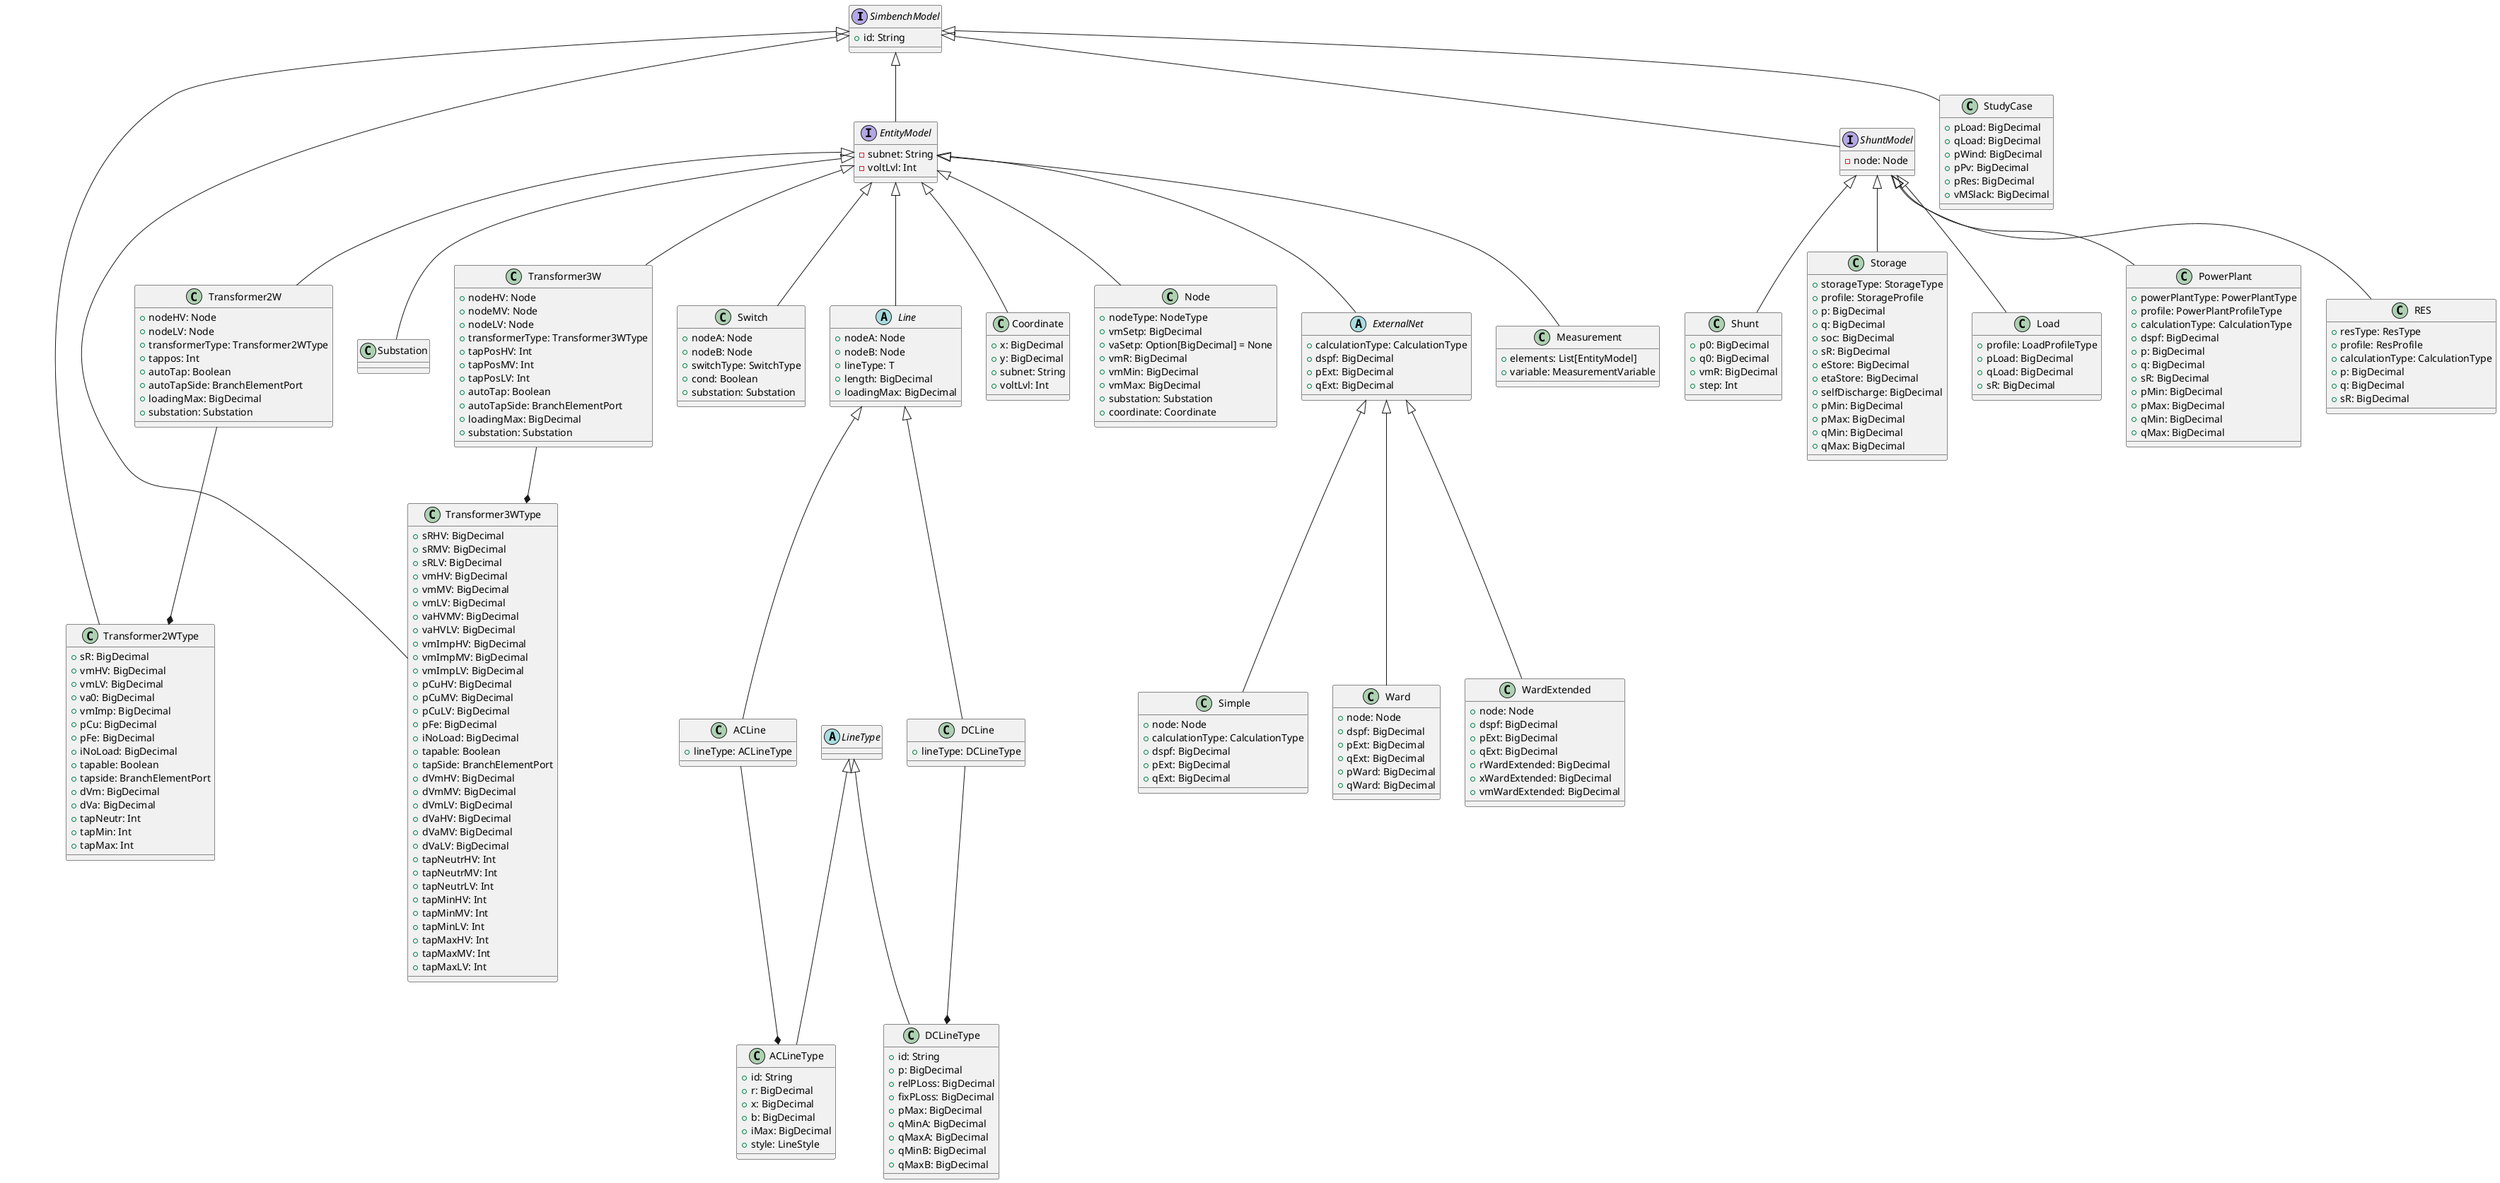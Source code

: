 @startuml

Interface SimbenchModel {
    + id: String
}

Interface EntityModel {
    - subnet: String
    - voltLvl: Int
}
SimbenchModel <|-- EntityModel

Class Coordinate {
    + x: BigDecimal
    + y: BigDecimal
    + subnet: String
    + voltLvl: Int
}
EntityModel <|-- Coordinate

Class Node {
    + nodeType: NodeType
    + vmSetp: BigDecimal
    + vaSetp: Option[BigDecimal] = None
    + vmR: BigDecimal
    + vmMin: BigDecimal
    + vmMax: BigDecimal
    + substation: Substation
    + coordinate: Coordinate
}
EntityModel <|-- Node

Abstract Class ExternalNet{
  + calculationType: CalculationType
  + dspf: BigDecimal
  + pExt: BigDecimal
  + qExt: BigDecimal
}
EntityModel <|-- ExternalNet

Class Simple{
    + node: Node
    + calculationType: CalculationType
    + dspf: BigDecimal
    + pExt: BigDecimal
    + qExt: BigDecimal
}
ExternalNet <|-- Simple

Class Ward {
    + node: Node
    + dspf: BigDecimal
    + pExt: BigDecimal
    + qExt: BigDecimal
    + pWard: BigDecimal
    + qWard: BigDecimal
}
ExternalNet <|-- Ward

Class WardExtended {
    + node: Node
    + dspf: BigDecimal
    + pExt: BigDecimal
    + qExt: BigDecimal
    + rWardExtended: BigDecimal
    + xWardExtended: BigDecimal
    + vmWardExtended: BigDecimal
}
ExternalNet <|-- WardExtended

Abstract Class Line {
  + nodeA: Node
  + nodeB: Node
  + lineType: T
  + length: BigDecimal
  + loadingMax: BigDecimal
}
EntityModel <|-- Line

Class ACLine {
    + lineType: ACLineType
}
Line <|-- ACLine

Class DCLine {
    + lineType: DCLineType
}
Line <|-- DCLine

Class Measurement {
    + elements: List[EntityModel]
    + variable: MeasurementVariable
}
EntityModel <|-- Measurement

Class Substation {
}
EntityModel <|-- Substation

Class Switch {
    + nodeA: Node
    + nodeB: Node
    + switchType: SwitchType
    + cond: Boolean
    + substation: Substation
}
EntityModel <|-- Switch

Class Transformer2W {
    + nodeHV: Node
    + nodeLV: Node
    + transformerType: Transformer2WType
    + tappos: Int
    + autoTap: Boolean
    + autoTapSide: BranchElementPort
    + loadingMax: BigDecimal
    + substation: Substation
}
EntityModel <|-- Transformer2W

Class Transformer3W {
    + nodeHV: Node
    + nodeMV: Node
    + nodeLV: Node
    + transformerType: Transformer3WType
    + tapPosHV: Int
    + tapPosMV: Int
    + tapPosLV: Int
    + autoTap: Boolean
    + autoTapSide: BranchElementPort
    + loadingMax: BigDecimal
    + substation: Substation
}
EntityModel <|-- Transformer3W

Interface ShuntModel {
    - node: Node
}
SimbenchModel <|-- ShuntModel

Class Load {
    + profile: LoadProfileType
    + pLoad: BigDecimal
    + qLoad: BigDecimal
    + sR: BigDecimal
}
ShuntModel <|-- Load

Class PowerPlant {
    + powerPlantType: PowerPlantType
    + profile: PowerPlantProfileType
    + calculationType: CalculationType
    + dspf: BigDecimal
    + p: BigDecimal
    + q: BigDecimal
    + sR: BigDecimal
    + pMin: BigDecimal
    + pMax: BigDecimal
    + qMin: BigDecimal
    + qMax: BigDecimal
}
ShuntModel <|-- PowerPlant

Class RES {
    + resType: ResType
    + profile: ResProfile
    + calculationType: CalculationType
    + p: BigDecimal
    + q: BigDecimal
    + sR: BigDecimal
}
ShuntModel <|-- RES

Class Shunt {
    + p0: BigDecimal
    + q0: BigDecimal
    + vmR: BigDecimal
    + step: Int
}
ShuntModel <|-- Shunt

Class Storage {
    + storageType: StorageType
    + profile: StorageProfile
    + p: BigDecimal
    + q: BigDecimal
    + soc: BigDecimal
    + sR: BigDecimal
    + eStore: BigDecimal
    + etaStore: BigDecimal
    + selfDischarge: BigDecimal
    + pMin: BigDecimal
    + pMax: BigDecimal
    + qMin: BigDecimal
    + qMax: BigDecimal
}
ShuntModel <|-- Storage

Class StudyCase {
    + pLoad: BigDecimal
    + qLoad: BigDecimal
    + pWind: BigDecimal
    + pPv: BigDecimal
    + pRes: BigDecimal
    + vMSlack: BigDecimal
}
SimbenchModel <|-- StudyCase

Abstract Class LineType

Class ACLineType {
    + id: String
    + r: BigDecimal
    + x: BigDecimal
    + b: BigDecimal
    + iMax: BigDecimal
    + style: LineStyle
}
LineType <|-- ACLineType
ACLine --* ACLineType

Class DCLineType {
    + id: String
    + p: BigDecimal
    + relPLoss: BigDecimal
    + fixPLoss: BigDecimal
    + pMax: BigDecimal
    + qMinA: BigDecimal
    + qMaxA: BigDecimal
    + qMinB: BigDecimal
    + qMaxB: BigDecimal
}
LineType <|-- DCLineType
DCLine --* DCLineType

Class Transformer2WType {
    + sR: BigDecimal
    + vmHV: BigDecimal
    + vmLV: BigDecimal
    + va0: BigDecimal
    + vmImp: BigDecimal
    + pCu: BigDecimal
    + pFe: BigDecimal
    + iNoLoad: BigDecimal
    + tapable: Boolean
    + tapside: BranchElementPort
    + dVm: BigDecimal
    + dVa: BigDecimal
    + tapNeutr: Int
    + tapMin: Int
    + tapMax: Int
}
SimbenchModel <|-- Transformer2WType
Transformer2W --* Transformer2WType

Class Transformer3WType {
    + sRHV: BigDecimal
    + sRMV: BigDecimal
    + sRLV: BigDecimal
    + vmHV: BigDecimal
    + vmMV: BigDecimal
    + vmLV: BigDecimal
    + vaHVMV: BigDecimal
    + vaHVLV: BigDecimal
    + vmImpHV: BigDecimal
    + vmImpMV: BigDecimal
    + vmImpLV: BigDecimal
    + pCuHV: BigDecimal
    + pCuMV: BigDecimal
    + pCuLV: BigDecimal
    + pFe: BigDecimal
    + iNoLoad: BigDecimal
    + tapable: Boolean
    + tapSide: BranchElementPort
    + dVmHV: BigDecimal
    + dVmMV: BigDecimal
    + dVmLV: BigDecimal
    + dVaHV: BigDecimal
    + dVaMV: BigDecimal
    + dVaLV: BigDecimal
    + tapNeutrHV: Int
    + tapNeutrMV: Int
    + tapNeutrLV: Int
    + tapMinHV: Int
    + tapMinMV: Int
    + tapMinLV: Int
    + tapMaxHV: Int
    + tapMaxMV: Int
    + tapMaxLV: Int
}
SimbenchModel <|-- Transformer3WType
Transformer3W --* Transformer3WType

@enduml